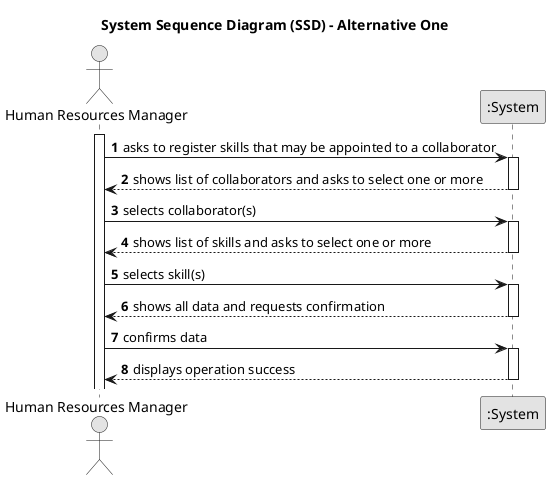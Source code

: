 @startuml
skinparam monochrome true
skinparam packageStyle rectangle
skinparam shadowing false

title System Sequence Diagram (SSD) - Alternative One

autonumber

actor "Human Resources Manager" as HRM
participant ":System" as System

activate HRM

    HRM -> System : asks to register skills that may be appointed to a collaborator
    activate System

    System --> HRM : shows list of collaborators and asks to select one or more
    deactivate System

    HRM -> System : selects collaborator(s)
    activate System

    System --> HRM : shows list of skills and asks to select one or more
    deactivate System

    HRM -> System : selects skill(s)
    activate System

    System --> HRM : shows all data and requests confirmation
    deactivate System

    HRM -> System : confirms data
    activate System

    System --> HRM : displays operation success
    deactivate System

@enduml